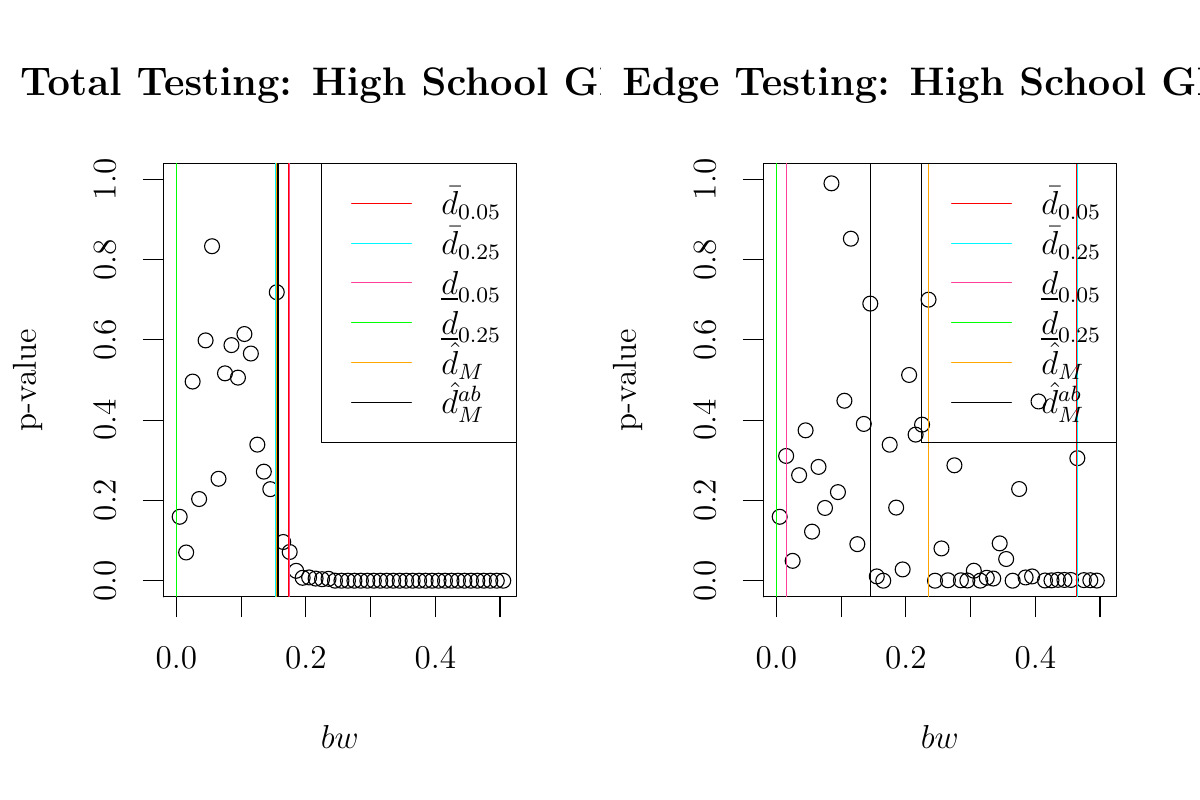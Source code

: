 % Created by tikzDevice version 0.10.1 on 2017-01-27 14:22:37
% !TEX encoding = UTF-8 Unicode
\documentclass[12pt]{article}
\nonstopmode

\usepackage{tikz}

\usepackage[active,tightpage,psfixbb]{preview}

\PreviewEnvironment{pgfpicture}

\setlength\PreviewBorder{0pt}

\newcommand{\SweaveOpts}[1]{}  % do not interfere with LaTeX
\newcommand{\SweaveInput}[1]{} % because they are not real TeX commands
\newcommand{\Sexpr}[1]{}       % will only be parsed by R



%\usepackage{endfloat}
% \usepackage{type1ec}
% \usepackage{subcaption}
% \usepackage{fullpage}
% \usepackage{enumerate}
% \usepackage{graphicx}
% \usepackage{graphics}
% \usepackage{multirow}
\usepackage{comment}
\usepackage{amsmath,amssymb,amsfonts,amsthm}
\usepackage{setspace}
%\usepackage{verbatim}
\usepackage{natbib}
\usepackage{bm}
\usepackage{pdflscape}
\usepackage{tikz}
%\usepackage{xr}
\usepackage{hyperref}

\newcommand{\dalphaU}{\bar{\hat{d}}_\alpha}
\newcommand{\dalphaB}{\underline{\hat{d}}_\alpha}
\newcommand{\dstar}{d^*}
\newcommand{\ps}{\bm{p}_D}
\newcommand{\dhat}{\hat{d}}
\newcommand{\dhatU}{\bar{\hat{d}}}
\newcommand{\dhatB}{\underline{\hat{d}}}
\newcommand{\dhatm}{\hat{d}_M}
\newcommand{\dhatmab}{\hat{d}^{ab}_M}
\newcommand{\hedged}{H_{0d}^{edge}}
\newcommand{\htotd}{H_{0d}^{tot}}
\newcommand{\EE}{\mathbb{E}}

\newcommand\independent{\protect\mathpalette{\protect\independenT}{\perp}}
\def\independenT#1#2{\mathrel{\rlap{$#1#2$}\mkern2mu{#1#2}}}


\doublespacing

\def\independenT#1#2{\mathrel{\rlap{$#1#2$}\mkern2mu{#1#2}}}
\newtheorem{conjecture}{Conjecture}
\newtheorem{ce}{Counter-Example}
%\newtheorem{ass}{Assumption}
\newtheorem{alg}{Algorithm}
%\newtheorem*{ass*}{Assumption}
\newtheorem{prop}{Proposition}
\newtheorem{lemma}{Lemma}
\newtheorem{remark}{Remark}

\newenvironment{ass}[2][Assumption:]{\begin{trivlist}
\item[\hskip \labelsep {\bfseries #1}\hskip \labelsep {\bfseries #2}.]}{\end{trivlist}}









\title{Sequential Specification Tests to Choose a Model: A
  Change-Point Approach}

\author{Adam Sales}


\begin{document}

\begin{tikzpicture}[x=1pt,y=1pt]
\definecolor{fillColor}{RGB}{255,255,255}
\path[use as bounding box,fill=fillColor,fill opacity=0.00] (0,0) rectangle (433.62,289.08);
\begin{scope}
\path[clip] ( 59.04, 73.44) rectangle (186.57,230.04);
\definecolor{drawColor}{RGB}{0,0,0}

\path[draw=drawColor,line width= 0.4pt,line join=round,line cap=round] ( 64.93,102.34) circle (  2.70);

\path[draw=drawColor,line width= 0.4pt,line join=round,line cap=round] ( 67.27, 89.44) circle (  2.70);

\path[draw=drawColor,line width= 0.4pt,line join=round,line cap=round] ( 69.61,151.20) circle (  2.70);

\path[draw=drawColor,line width= 0.4pt,line join=round,line cap=round] ( 71.95,108.75) circle (  2.70);

\path[draw=drawColor,line width= 0.4pt,line join=round,line cap=round] ( 74.29,166.08) circle (  2.70);

\path[draw=drawColor,line width= 0.4pt,line join=round,line cap=round] ( 76.62,200.10) circle (  2.70);

\path[draw=drawColor,line width= 0.4pt,line join=round,line cap=round] ( 78.96,116.07) circle (  2.70);

\path[draw=drawColor,line width= 0.4pt,line join=round,line cap=round] ( 81.30,154.17) circle (  2.70);

\path[draw=drawColor,line width= 0.4pt,line join=round,line cap=round] ( 83.64,164.37) circle (  2.70);

\path[draw=drawColor,line width= 0.4pt,line join=round,line cap=round] ( 85.98,152.62) circle (  2.70);

\path[draw=drawColor,line width= 0.4pt,line join=round,line cap=round] ( 88.32,168.38) circle (  2.70);

\path[draw=drawColor,line width= 0.4pt,line join=round,line cap=round] ( 90.65,161.33) circle (  2.70);

\path[draw=drawColor,line width= 0.4pt,line join=round,line cap=round] ( 92.99,128.41) circle (  2.70);

\path[draw=drawColor,line width= 0.4pt,line join=round,line cap=round] ( 95.33,118.65) circle (  2.70);

\path[draw=drawColor,line width= 0.4pt,line join=round,line cap=round] ( 97.67,112.32) circle (  2.70);

\path[draw=drawColor,line width= 0.4pt,line join=round,line cap=round] (100.01,183.49) circle (  2.70);

\path[draw=drawColor,line width= 0.4pt,line join=round,line cap=round] (102.35, 93.23) circle (  2.70);

\path[draw=drawColor,line width= 0.4pt,line join=round,line cap=round] (104.68, 89.62) circle (  2.70);

\path[draw=drawColor,line width= 0.4pt,line join=round,line cap=round] (107.02, 82.82) circle (  2.70);

\path[draw=drawColor,line width= 0.4pt,line join=round,line cap=round] (109.36, 80.29) circle (  2.70);

\path[draw=drawColor,line width= 0.4pt,line join=round,line cap=round] (111.70, 80.42) circle (  2.70);

\path[draw=drawColor,line width= 0.4pt,line join=round,line cap=round] (114.04, 80.01) circle (  2.70);

\path[draw=drawColor,line width= 0.4pt,line join=round,line cap=round] (116.37, 79.78) circle (  2.70);

\path[draw=drawColor,line width= 0.4pt,line join=round,line cap=round] (118.71, 79.92) circle (  2.70);

\path[draw=drawColor,line width= 0.4pt,line join=round,line cap=round] (121.05, 79.25) circle (  2.70);

\path[draw=drawColor,line width= 0.4pt,line join=round,line cap=round] (123.39, 79.24) circle (  2.70);

\path[draw=drawColor,line width= 0.4pt,line join=round,line cap=round] (125.73, 79.24) circle (  2.70);

\path[draw=drawColor,line width= 0.4pt,line join=round,line cap=round] (128.07, 79.24) circle (  2.70);

\path[draw=drawColor,line width= 0.4pt,line join=round,line cap=round] (130.40, 79.24) circle (  2.70);

\path[draw=drawColor,line width= 0.4pt,line join=round,line cap=round] (132.74, 79.24) circle (  2.70);

\path[draw=drawColor,line width= 0.4pt,line join=round,line cap=round] (135.08, 79.24) circle (  2.70);

\path[draw=drawColor,line width= 0.4pt,line join=round,line cap=round] (137.42, 79.24) circle (  2.70);

\path[draw=drawColor,line width= 0.4pt,line join=round,line cap=round] (139.76, 79.24) circle (  2.70);

\path[draw=drawColor,line width= 0.4pt,line join=round,line cap=round] (142.10, 79.24) circle (  2.70);

\path[draw=drawColor,line width= 0.4pt,line join=round,line cap=round] (144.43, 79.24) circle (  2.70);

\path[draw=drawColor,line width= 0.4pt,line join=round,line cap=round] (146.77, 79.24) circle (  2.70);

\path[draw=drawColor,line width= 0.4pt,line join=round,line cap=round] (149.11, 79.24) circle (  2.70);

\path[draw=drawColor,line width= 0.4pt,line join=round,line cap=round] (151.45, 79.24) circle (  2.70);

\path[draw=drawColor,line width= 0.4pt,line join=round,line cap=round] (153.79, 79.24) circle (  2.70);

\path[draw=drawColor,line width= 0.4pt,line join=round,line cap=round] (156.13, 79.24) circle (  2.70);

\path[draw=drawColor,line width= 0.4pt,line join=round,line cap=round] (158.46, 79.24) circle (  2.70);

\path[draw=drawColor,line width= 0.4pt,line join=round,line cap=round] (160.80, 79.24) circle (  2.70);

\path[draw=drawColor,line width= 0.4pt,line join=round,line cap=round] (163.14, 79.24) circle (  2.70);

\path[draw=drawColor,line width= 0.4pt,line join=round,line cap=round] (165.48, 79.24) circle (  2.70);

\path[draw=drawColor,line width= 0.4pt,line join=round,line cap=round] (167.82, 79.24) circle (  2.70);

\path[draw=drawColor,line width= 0.4pt,line join=round,line cap=round] (170.16, 79.24) circle (  2.70);

\path[draw=drawColor,line width= 0.4pt,line join=round,line cap=round] (172.49, 79.24) circle (  2.70);

\path[draw=drawColor,line width= 0.4pt,line join=round,line cap=round] (174.83, 79.24) circle (  2.70);

\path[draw=drawColor,line width= 0.4pt,line join=round,line cap=round] (177.17, 79.24) circle (  2.70);

\path[draw=drawColor,line width= 0.4pt,line join=round,line cap=round] (179.51, 79.24) circle (  2.70);

\path[draw=drawColor,line width= 0.4pt,line join=round,line cap=round] (181.85, 79.24) circle (  2.70);
\end{scope}
\begin{scope}
\path[clip] (  0.00,  0.00) rectangle (433.62,289.08);
\definecolor{drawColor}{RGB}{0,0,0}

\path[draw=drawColor,line width= 0.4pt,line join=round,line cap=round] ( 63.76, 73.44) -- (180.68, 73.44);

\path[draw=drawColor,line width= 0.4pt,line join=round,line cap=round] ( 63.76, 73.44) -- ( 63.76, 66.24);

\path[draw=drawColor,line width= 0.4pt,line join=round,line cap=round] ( 87.15, 73.44) -- ( 87.15, 66.24);

\path[draw=drawColor,line width= 0.4pt,line join=round,line cap=round] (110.53, 73.44) -- (110.53, 66.24);

\path[draw=drawColor,line width= 0.4pt,line join=round,line cap=round] (133.91, 73.44) -- (133.91, 66.24);

\path[draw=drawColor,line width= 0.4pt,line join=round,line cap=round] (157.29, 73.44) -- (157.29, 66.24);

\path[draw=drawColor,line width= 0.4pt,line join=round,line cap=round] (180.68, 73.44) -- (180.68, 66.24);

\node[text=drawColor,anchor=base,inner sep=0pt, outer sep=0pt, scale=  1.00] at ( 63.76, 47.52) {0.0};

\node[text=drawColor,anchor=base,inner sep=0pt, outer sep=0pt, scale=  1.00] at (110.53, 47.52) {0.2};

\node[text=drawColor,anchor=base,inner sep=0pt, outer sep=0pt, scale=  1.00] at (157.29, 47.52) {0.4};

\path[draw=drawColor,line width= 0.4pt,line join=round,line cap=round] ( 59.04, 79.24) -- ( 59.04,224.24);

\path[draw=drawColor,line width= 0.4pt,line join=round,line cap=round] ( 59.04, 79.24) -- ( 51.84, 79.24);

\path[draw=drawColor,line width= 0.4pt,line join=round,line cap=round] ( 59.04,108.24) -- ( 51.84,108.24);

\path[draw=drawColor,line width= 0.4pt,line join=round,line cap=round] ( 59.04,137.24) -- ( 51.84,137.24);

\path[draw=drawColor,line width= 0.4pt,line join=round,line cap=round] ( 59.04,166.24) -- ( 51.84,166.24);

\path[draw=drawColor,line width= 0.4pt,line join=round,line cap=round] ( 59.04,195.24) -- ( 51.84,195.24);

\path[draw=drawColor,line width= 0.4pt,line join=round,line cap=round] ( 59.04,224.24) -- ( 51.84,224.24);

\node[text=drawColor,rotate= 90.00,anchor=base,inner sep=0pt, outer sep=0pt, scale=  1.00] at ( 41.76, 79.24) {0.0};

\node[text=drawColor,rotate= 90.00,anchor=base,inner sep=0pt, outer sep=0pt, scale=  1.00] at ( 41.76,108.24) {0.2};

\node[text=drawColor,rotate= 90.00,anchor=base,inner sep=0pt, outer sep=0pt, scale=  1.00] at ( 41.76,137.24) {0.4};

\node[text=drawColor,rotate= 90.00,anchor=base,inner sep=0pt, outer sep=0pt, scale=  1.00] at ( 41.76,166.24) {0.6};

\node[text=drawColor,rotate= 90.00,anchor=base,inner sep=0pt, outer sep=0pt, scale=  1.00] at ( 41.76,195.24) {0.8};

\node[text=drawColor,rotate= 90.00,anchor=base,inner sep=0pt, outer sep=0pt, scale=  1.00] at ( 41.76,224.24) {1.0};

\path[draw=drawColor,line width= 0.4pt,line join=round,line cap=round] ( 59.04, 73.44) --
	(186.57, 73.44) --
	(186.57,230.04) --
	( 59.04,230.04) --
	( 59.04, 73.44);
\end{scope}
\begin{scope}
\path[clip] (  0.00,  0.00) rectangle (216.81,289.08);
\definecolor{drawColor}{RGB}{0,0,0}

\node[text=drawColor,anchor=base,inner sep=0pt, outer sep=0pt, scale=  1.20] at (122.80,254.59) {\bfseries Total Testing: High School GPA};

\node[text=drawColor,anchor=base,inner sep=0pt, outer sep=0pt, scale=  1.00] at (122.80, 18.72) {$bw$};

\node[text=drawColor,rotate= 90.00,anchor=base,inner sep=0pt, outer sep=0pt, scale=  1.00] at ( 12.96,151.74) {p-value};
\end{scope}
\begin{scope}
\path[clip] ( 59.04, 73.44) rectangle (186.57,230.04);
\definecolor{drawColor}{RGB}{255,0,0}

\path[draw=drawColor,line width= 0.4pt,line join=round,line cap=round] (104.22, 73.44) -- (104.22,230.04);
\definecolor{drawColor}{RGB}{0,245,255}

\path[draw=drawColor,line width= 0.4pt,line join=round,line cap=round] ( 99.54, 73.44) -- ( 99.54,230.04);
\definecolor{drawColor}{RGB}{255,62,150}

\path[draw=drawColor,line width= 0.4pt,line join=round,line cap=round] (104.68, 73.44) -- (104.68,230.04);
\definecolor{drawColor}{RGB}{0,255,0}

\path[draw=drawColor,line width= 0.4pt,line join=round,line cap=round] ( 63.76, 73.44) -- ( 63.76,230.04);
\definecolor{drawColor}{RGB}{255,165,0}

\path[draw=drawColor,line width= 0.4pt,line join=round,line cap=round] (100.01, 73.44) -- (100.01,230.04);
\definecolor{drawColor}{RGB}{0,0,0}

\path[draw=drawColor,line width= 0.4pt,line join=round,line cap=round] (100.47, 73.44) -- (100.47,230.04);

\path[draw=drawColor,line width= 0.4pt,line join=round,line cap=round] (116.25,230.04) rectangle (186.57,129.24);
\definecolor{drawColor}{RGB}{255,0,0}

\path[draw=drawColor,line width= 0.4pt,line join=round,line cap=round] (127.05,215.64) -- (148.65,215.64);
\definecolor{drawColor}{RGB}{0,245,255}

\path[draw=drawColor,line width= 0.4pt,line join=round,line cap=round] (127.05,201.24) -- (148.65,201.24);
\definecolor{drawColor}{RGB}{255,62,150}

\path[draw=drawColor,line width= 0.4pt,line join=round,line cap=round] (127.05,186.84) -- (148.65,186.84);
\definecolor{drawColor}{RGB}{0,255,0}

\path[draw=drawColor,line width= 0.4pt,line join=round,line cap=round] (127.05,172.44) -- (148.65,172.44);
\definecolor{drawColor}{RGB}{255,165,0}

\path[draw=drawColor,line width= 0.4pt,line join=round,line cap=round] (127.05,158.04) -- (148.65,158.04);
\definecolor{drawColor}{RGB}{0,0,0}

\path[draw=drawColor,line width= 0.4pt,line join=round,line cap=round] (127.05,143.64) -- (148.65,143.64);

\node[text=drawColor,anchor=base west,inner sep=0pt, outer sep=0pt, scale=  1.00] at (159.45,211.51) {$\bar{d}_{0.05}$};

\node[text=drawColor,anchor=base west,inner sep=0pt, outer sep=0pt, scale=  1.00] at (159.45,197.11) {$\bar{d}_{0.25}$};

\node[text=drawColor,anchor=base west,inner sep=0pt, outer sep=0pt, scale=  1.00] at (159.45,182.71) {$\underline{d}_{0.05}$};

\node[text=drawColor,anchor=base west,inner sep=0pt, outer sep=0pt, scale=  1.00] at (159.45,168.31) {$\underline{d}_{0.25}$};

\node[text=drawColor,anchor=base west,inner sep=0pt, outer sep=0pt, scale=  1.00] at (159.45,153.91) {$\dhatm$};

\node[text=drawColor,anchor=base west,inner sep=0pt, outer sep=0pt, scale=  1.00] at (159.45,139.51) {$\dhatmab$};
\end{scope}
\begin{scope}
\path[clip] (275.85, 73.44) rectangle (403.38,230.04);
\definecolor{drawColor}{RGB}{0,0,0}

\path[draw=drawColor,line width= 0.4pt,line join=round,line cap=round] (281.74,102.34) circle (  2.70);

\path[draw=drawColor,line width= 0.4pt,line join=round,line cap=round] (284.08,124.32) circle (  2.70);

\path[draw=drawColor,line width= 0.4pt,line join=round,line cap=round] (286.42, 86.42) circle (  2.70);

\path[draw=drawColor,line width= 0.4pt,line join=round,line cap=round] (288.76,117.37) circle (  2.70);

\path[draw=drawColor,line width= 0.4pt,line join=round,line cap=round] (291.10,133.58) circle (  2.70);

\path[draw=drawColor,line width= 0.4pt,line join=round,line cap=round] (293.43, 96.97) circle (  2.70);

\path[draw=drawColor,line width= 0.4pt,line join=round,line cap=round] (295.77,120.36) circle (  2.70);

\path[draw=drawColor,line width= 0.4pt,line join=round,line cap=round] (298.11,105.53) circle (  2.70);

\path[draw=drawColor,line width= 0.4pt,line join=round,line cap=round] (300.45,222.83) circle (  2.70);

\path[draw=drawColor,line width= 0.4pt,line join=round,line cap=round] (302.79,111.25) circle (  2.70);

\path[draw=drawColor,line width= 0.4pt,line join=round,line cap=round] (305.13,144.27) circle (  2.70);

\path[draw=drawColor,line width= 0.4pt,line join=round,line cap=round] (307.46,202.82) circle (  2.70);

\path[draw=drawColor,line width= 0.4pt,line join=round,line cap=round] (309.80, 92.45) circle (  2.70);

\path[draw=drawColor,line width= 0.4pt,line join=round,line cap=round] (312.14,135.89) circle (  2.70);

\path[draw=drawColor,line width= 0.4pt,line join=round,line cap=round] (314.48,179.37) circle (  2.70);

\path[draw=drawColor,line width= 0.4pt,line join=round,line cap=round] (316.82, 80.80) circle (  2.70);

\path[draw=drawColor,line width= 0.4pt,line join=round,line cap=round] (319.16, 79.24) circle (  2.70);

\path[draw=drawColor,line width= 0.4pt,line join=round,line cap=round] (321.49,128.38) circle (  2.70);

\path[draw=drawColor,line width= 0.4pt,line join=round,line cap=round] (323.83,105.66) circle (  2.70);

\path[draw=drawColor,line width= 0.4pt,line join=round,line cap=round] (326.17, 83.32) circle (  2.70);

\path[draw=drawColor,line width= 0.4pt,line join=round,line cap=round] (328.51,153.58) circle (  2.70);

\path[draw=drawColor,line width= 0.4pt,line join=round,line cap=round] (330.85,132.03) circle (  2.70);

\path[draw=drawColor,line width= 0.4pt,line join=round,line cap=round] (333.18,135.63) circle (  2.70);

\path[draw=drawColor,line width= 0.4pt,line join=round,line cap=round] (335.52,180.79) circle (  2.70);

\path[draw=drawColor,line width= 0.4pt,line join=round,line cap=round] (337.86, 79.24) circle (  2.70);

\path[draw=drawColor,line width= 0.4pt,line join=round,line cap=round] (340.20, 90.90) circle (  2.70);

\path[draw=drawColor,line width= 0.4pt,line join=round,line cap=round] (342.54, 79.40) circle (  2.70);

\path[draw=drawColor,line width= 0.4pt,line join=round,line cap=round] (344.88,120.94) circle (  2.70);

\path[draw=drawColor,line width= 0.4pt,line join=round,line cap=round] (347.21, 79.39) circle (  2.70);

\path[draw=drawColor,line width= 0.4pt,line join=round,line cap=round] (349.55, 79.32) circle (  2.70);

\path[draw=drawColor,line width= 0.4pt,line join=round,line cap=round] (351.89, 82.85) circle (  2.70);

\path[draw=drawColor,line width= 0.4pt,line join=round,line cap=round] (354.23, 79.26) circle (  2.70);

\path[draw=drawColor,line width= 0.4pt,line join=round,line cap=round] (356.57, 80.30) circle (  2.70);

\path[draw=drawColor,line width= 0.4pt,line join=round,line cap=round] (358.91, 80.03) circle (  2.70);

\path[draw=drawColor,line width= 0.4pt,line join=round,line cap=round] (361.24, 92.73) circle (  2.70);

\path[draw=drawColor,line width= 0.4pt,line join=round,line cap=round] (363.58, 87.08) circle (  2.70);

\path[draw=drawColor,line width= 0.4pt,line join=round,line cap=round] (365.92, 79.24) circle (  2.70);

\path[draw=drawColor,line width= 0.4pt,line join=round,line cap=round] (368.26,112.37) circle (  2.70);

\path[draw=drawColor,line width= 0.4pt,line join=round,line cap=round] (370.60, 80.41) circle (  2.70);

\path[draw=drawColor,line width= 0.4pt,line join=round,line cap=round] (372.94, 80.78) circle (  2.70);

\path[draw=drawColor,line width= 0.4pt,line join=round,line cap=round] (375.27,144.01) circle (  2.70);

\path[draw=drawColor,line width= 0.4pt,line join=round,line cap=round] (377.61, 79.32) circle (  2.70);

\path[draw=drawColor,line width= 0.4pt,line join=round,line cap=round] (379.95, 79.36) circle (  2.70);

\path[draw=drawColor,line width= 0.4pt,line join=round,line cap=round] (382.29, 79.55) circle (  2.70);

\path[draw=drawColor,line width= 0.4pt,line join=round,line cap=round] (384.63, 79.52) circle (  2.70);

\path[draw=drawColor,line width= 0.4pt,line join=round,line cap=round] (386.97, 79.50) circle (  2.70);

\path[draw=drawColor,line width= 0.4pt,line join=round,line cap=round] (389.30,123.51) circle (  2.70);

\path[draw=drawColor,line width= 0.4pt,line join=round,line cap=round] (391.64, 79.45) circle (  2.70);

\path[draw=drawColor,line width= 0.4pt,line join=round,line cap=round] (393.98, 79.41) circle (  2.70);

\path[draw=drawColor,line width= 0.4pt,line join=round,line cap=round] (396.32, 79.29) circle (  2.70);
\end{scope}
\begin{scope}
\path[clip] (  0.00,  0.00) rectangle (433.62,289.08);
\definecolor{drawColor}{RGB}{0,0,0}

\path[draw=drawColor,line width= 0.4pt,line join=round,line cap=round] (280.57, 73.44) -- (397.49, 73.44);

\path[draw=drawColor,line width= 0.4pt,line join=round,line cap=round] (280.57, 73.44) -- (280.57, 66.24);

\path[draw=drawColor,line width= 0.4pt,line join=round,line cap=round] (303.96, 73.44) -- (303.96, 66.24);

\path[draw=drawColor,line width= 0.4pt,line join=round,line cap=round] (327.34, 73.44) -- (327.34, 66.24);

\path[draw=drawColor,line width= 0.4pt,line join=round,line cap=round] (350.72, 73.44) -- (350.72, 66.24);

\path[draw=drawColor,line width= 0.4pt,line join=round,line cap=round] (374.10, 73.44) -- (374.10, 66.24);

\path[draw=drawColor,line width= 0.4pt,line join=round,line cap=round] (397.49, 73.44) -- (397.49, 66.24);

\node[text=drawColor,anchor=base,inner sep=0pt, outer sep=0pt, scale=  1.00] at (280.57, 47.52) {0.0};

\node[text=drawColor,anchor=base,inner sep=0pt, outer sep=0pt, scale=  1.00] at (327.34, 47.52) {0.2};

\node[text=drawColor,anchor=base,inner sep=0pt, outer sep=0pt, scale=  1.00] at (374.10, 47.52) {0.4};

\path[draw=drawColor,line width= 0.4pt,line join=round,line cap=round] (275.85, 79.24) -- (275.85,224.24);

\path[draw=drawColor,line width= 0.4pt,line join=round,line cap=round] (275.85, 79.24) -- (268.65, 79.24);

\path[draw=drawColor,line width= 0.4pt,line join=round,line cap=round] (275.85,108.24) -- (268.65,108.24);

\path[draw=drawColor,line width= 0.4pt,line join=round,line cap=round] (275.85,137.24) -- (268.65,137.24);

\path[draw=drawColor,line width= 0.4pt,line join=round,line cap=round] (275.85,166.24) -- (268.65,166.24);

\path[draw=drawColor,line width= 0.4pt,line join=round,line cap=round] (275.85,195.24) -- (268.65,195.24);

\path[draw=drawColor,line width= 0.4pt,line join=round,line cap=round] (275.85,224.24) -- (268.65,224.24);

\node[text=drawColor,rotate= 90.00,anchor=base,inner sep=0pt, outer sep=0pt, scale=  1.00] at (258.57, 79.24) {0.0};

\node[text=drawColor,rotate= 90.00,anchor=base,inner sep=0pt, outer sep=0pt, scale=  1.00] at (258.57,108.24) {0.2};

\node[text=drawColor,rotate= 90.00,anchor=base,inner sep=0pt, outer sep=0pt, scale=  1.00] at (258.57,137.24) {0.4};

\node[text=drawColor,rotate= 90.00,anchor=base,inner sep=0pt, outer sep=0pt, scale=  1.00] at (258.57,166.24) {0.6};

\node[text=drawColor,rotate= 90.00,anchor=base,inner sep=0pt, outer sep=0pt, scale=  1.00] at (258.57,195.24) {0.8};

\node[text=drawColor,rotate= 90.00,anchor=base,inner sep=0pt, outer sep=0pt, scale=  1.00] at (258.57,224.24) {1.0};

\path[draw=drawColor,line width= 0.4pt,line join=round,line cap=round] (275.85, 73.44) --
	(403.38, 73.44) --
	(403.38,230.04) --
	(275.85,230.04) --
	(275.85, 73.44);
\end{scope}
\begin{scope}
\path[clip] (216.81,  0.00) rectangle (433.62,289.08);
\definecolor{drawColor}{RGB}{0,0,0}

\node[text=drawColor,anchor=base,inner sep=0pt, outer sep=0pt, scale=  1.20] at (339.62,254.59) {\bfseries Edge Testing: High School GPA};

\node[text=drawColor,anchor=base,inner sep=0pt, outer sep=0pt, scale=  1.00] at (339.62, 18.72) {$bw$};

\node[text=drawColor,rotate= 90.00,anchor=base,inner sep=0pt, outer sep=0pt, scale=  1.00] at (229.77,151.74) {p-value};
\end{scope}
\begin{scope}
\path[clip] (275.85, 73.44) rectangle (403.38,230.04);
\definecolor{drawColor}{RGB}{255,0,0}

\path[draw=drawColor,line width= 0.4pt,line join=round,line cap=round] (388.84, 73.44) -- (388.84,230.04);
\definecolor{drawColor}{RGB}{0,245,255}

\path[draw=drawColor,line width= 0.4pt,line join=round,line cap=round] (389.30, 73.44) -- (389.30,230.04);
\definecolor{drawColor}{RGB}{255,62,150}

\path[draw=drawColor,line width= 0.4pt,line join=round,line cap=round] (284.08, 73.44) -- (284.08,230.04);
\definecolor{drawColor}{RGB}{0,255,0}

\path[draw=drawColor,line width= 0.4pt,line join=round,line cap=round] (280.57, 73.44) -- (280.57,230.04);
\definecolor{drawColor}{RGB}{255,165,0}

\path[draw=drawColor,line width= 0.4pt,line join=round,line cap=round] (335.52, 73.44) -- (335.52,230.04);
\definecolor{drawColor}{RGB}{0,0,0}

\path[draw=drawColor,line width= 0.4pt,line join=round,line cap=round] (314.48, 73.44) -- (314.48,230.04);

\path[draw=drawColor,line width= 0.4pt,line join=round,line cap=round] (333.06,230.04) rectangle (403.38,129.24);
\definecolor{drawColor}{RGB}{255,0,0}

\path[draw=drawColor,line width= 0.4pt,line join=round,line cap=round] (343.86,215.64) -- (365.46,215.64);
\definecolor{drawColor}{RGB}{0,245,255}

\path[draw=drawColor,line width= 0.4pt,line join=round,line cap=round] (343.86,201.24) -- (365.46,201.24);
\definecolor{drawColor}{RGB}{255,62,150}

\path[draw=drawColor,line width= 0.4pt,line join=round,line cap=round] (343.86,186.84) -- (365.46,186.84);
\definecolor{drawColor}{RGB}{0,255,0}

\path[draw=drawColor,line width= 0.4pt,line join=round,line cap=round] (343.86,172.44) -- (365.46,172.44);
\definecolor{drawColor}{RGB}{255,165,0}

\path[draw=drawColor,line width= 0.4pt,line join=round,line cap=round] (343.86,158.04) -- (365.46,158.04);
\definecolor{drawColor}{RGB}{0,0,0}

\path[draw=drawColor,line width= 0.4pt,line join=round,line cap=round] (343.86,143.64) -- (365.46,143.64);

\node[text=drawColor,anchor=base west,inner sep=0pt, outer sep=0pt, scale=  1.00] at (376.26,211.51) {$\bar{d}_{0.05}$};

\node[text=drawColor,anchor=base west,inner sep=0pt, outer sep=0pt, scale=  1.00] at (376.26,197.11) {$\bar{d}_{0.25}$};

\node[text=drawColor,anchor=base west,inner sep=0pt, outer sep=0pt, scale=  1.00] at (376.26,182.71) {$\underline{d}_{0.05}$};

\node[text=drawColor,anchor=base west,inner sep=0pt, outer sep=0pt, scale=  1.00] at (376.26,168.31) {$\underline{d}_{0.25}$};

\node[text=drawColor,anchor=base west,inner sep=0pt, outer sep=0pt, scale=  1.00] at (376.26,153.91) {$\dhatm$};

\node[text=drawColor,anchor=base west,inner sep=0pt, outer sep=0pt, scale=  1.00] at (376.26,139.51) {$\dhatmab$};
\end{scope}
\end{tikzpicture}

\end{document}
